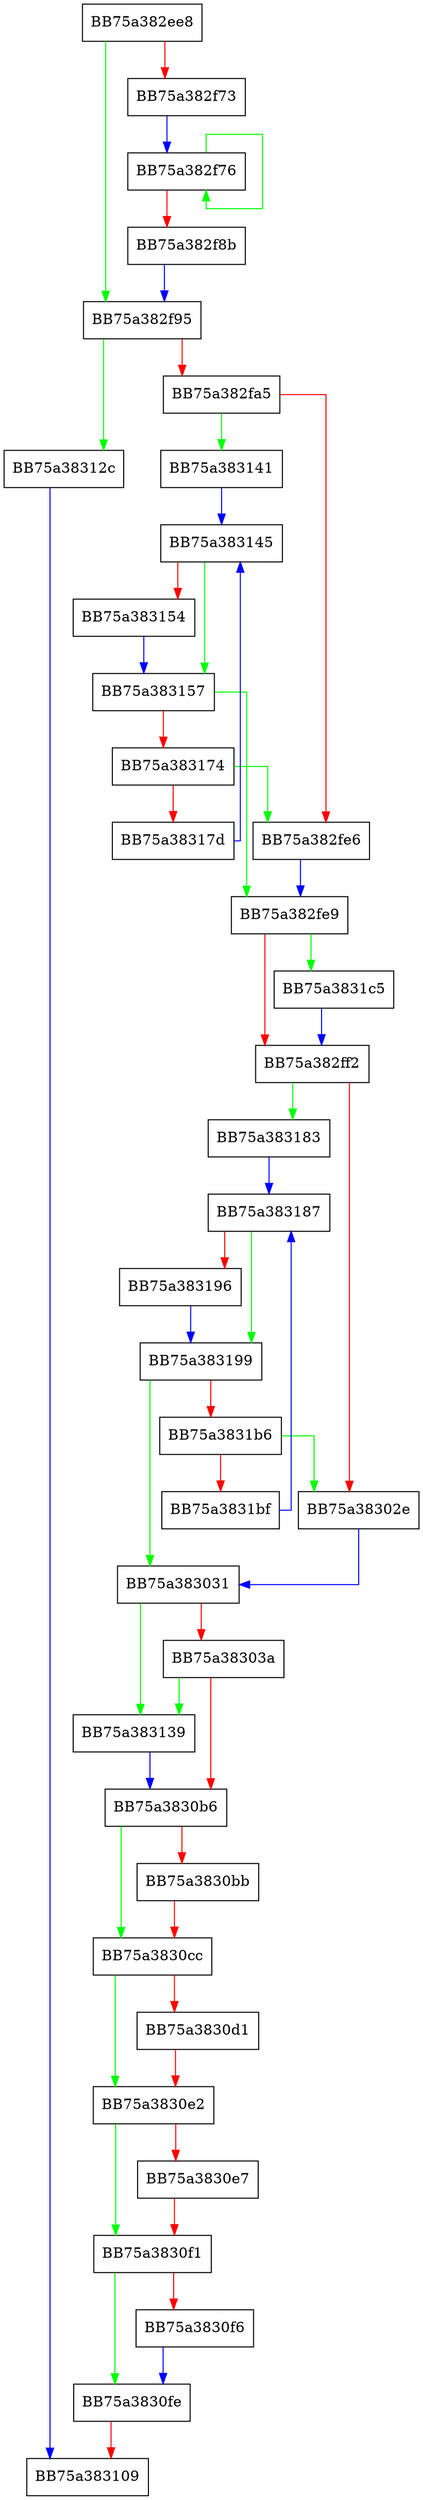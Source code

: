 digraph ShouldEnableCopyAccelerationByImage {
  node [shape="box"];
  graph [splines=ortho];
  BB75a382ee8 -> BB75a382f95 [color="green"];
  BB75a382ee8 -> BB75a382f73 [color="red"];
  BB75a382f73 -> BB75a382f76 [color="blue"];
  BB75a382f76 -> BB75a382f76 [color="green"];
  BB75a382f76 -> BB75a382f8b [color="red"];
  BB75a382f8b -> BB75a382f95 [color="blue"];
  BB75a382f95 -> BB75a38312c [color="green"];
  BB75a382f95 -> BB75a382fa5 [color="red"];
  BB75a382fa5 -> BB75a383141 [color="green"];
  BB75a382fa5 -> BB75a382fe6 [color="red"];
  BB75a382fe6 -> BB75a382fe9 [color="blue"];
  BB75a382fe9 -> BB75a3831c5 [color="green"];
  BB75a382fe9 -> BB75a382ff2 [color="red"];
  BB75a382ff2 -> BB75a383183 [color="green"];
  BB75a382ff2 -> BB75a38302e [color="red"];
  BB75a38302e -> BB75a383031 [color="blue"];
  BB75a383031 -> BB75a383139 [color="green"];
  BB75a383031 -> BB75a38303a [color="red"];
  BB75a38303a -> BB75a383139 [color="green"];
  BB75a38303a -> BB75a3830b6 [color="red"];
  BB75a3830b6 -> BB75a3830cc [color="green"];
  BB75a3830b6 -> BB75a3830bb [color="red"];
  BB75a3830bb -> BB75a3830cc [color="red"];
  BB75a3830cc -> BB75a3830e2 [color="green"];
  BB75a3830cc -> BB75a3830d1 [color="red"];
  BB75a3830d1 -> BB75a3830e2 [color="red"];
  BB75a3830e2 -> BB75a3830f1 [color="green"];
  BB75a3830e2 -> BB75a3830e7 [color="red"];
  BB75a3830e7 -> BB75a3830f1 [color="red"];
  BB75a3830f1 -> BB75a3830fe [color="green"];
  BB75a3830f1 -> BB75a3830f6 [color="red"];
  BB75a3830f6 -> BB75a3830fe [color="blue"];
  BB75a3830fe -> BB75a383109 [color="red"];
  BB75a38312c -> BB75a383109 [color="blue"];
  BB75a383139 -> BB75a3830b6 [color="blue"];
  BB75a383141 -> BB75a383145 [color="blue"];
  BB75a383145 -> BB75a383157 [color="green"];
  BB75a383145 -> BB75a383154 [color="red"];
  BB75a383154 -> BB75a383157 [color="blue"];
  BB75a383157 -> BB75a382fe9 [color="green"];
  BB75a383157 -> BB75a383174 [color="red"];
  BB75a383174 -> BB75a382fe6 [color="green"];
  BB75a383174 -> BB75a38317d [color="red"];
  BB75a38317d -> BB75a383145 [color="blue"];
  BB75a383183 -> BB75a383187 [color="blue"];
  BB75a383187 -> BB75a383199 [color="green"];
  BB75a383187 -> BB75a383196 [color="red"];
  BB75a383196 -> BB75a383199 [color="blue"];
  BB75a383199 -> BB75a383031 [color="green"];
  BB75a383199 -> BB75a3831b6 [color="red"];
  BB75a3831b6 -> BB75a38302e [color="green"];
  BB75a3831b6 -> BB75a3831bf [color="red"];
  BB75a3831bf -> BB75a383187 [color="blue"];
  BB75a3831c5 -> BB75a382ff2 [color="blue"];
}